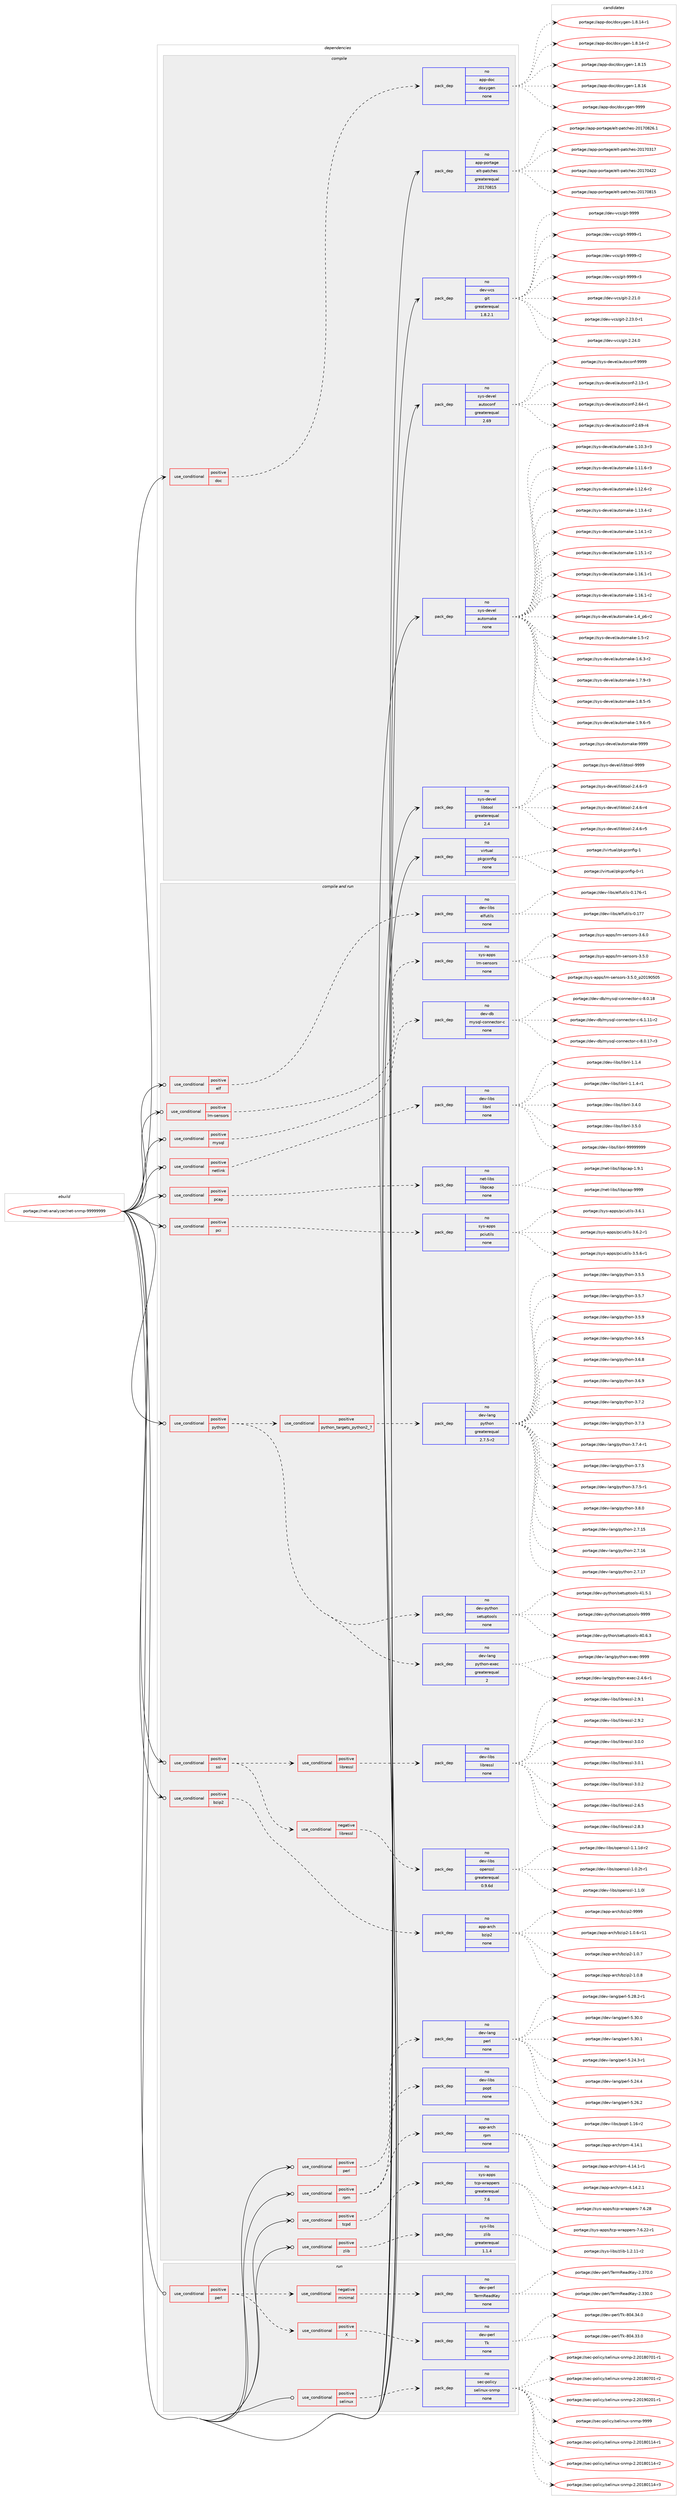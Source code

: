 digraph prolog {

# *************
# Graph options
# *************

newrank=true;
concentrate=true;
compound=true;
graph [rankdir=LR,fontname=Helvetica,fontsize=10,ranksep=1.5];#, ranksep=2.5, nodesep=0.2];
edge  [arrowhead=vee];
node  [fontname=Helvetica,fontsize=10];

# **********
# The ebuild
# **********

subgraph cluster_leftcol {
color=gray;
rank=same;
label=<<i>ebuild</i>>;
id [label="portage://net-analyzer/net-snmp-99999999", color=red, width=4, href="../net-analyzer/net-snmp-99999999.svg"];
}

# ****************
# The dependencies
# ****************

subgraph cluster_midcol {
color=gray;
label=<<i>dependencies</i>>;
subgraph cluster_compile {
fillcolor="#eeeeee";
style=filled;
label=<<i>compile</i>>;
subgraph cond86711 {
dependency347705 [label=<<TABLE BORDER="0" CELLBORDER="1" CELLSPACING="0" CELLPADDING="4"><TR><TD ROWSPAN="3" CELLPADDING="10">use_conditional</TD></TR><TR><TD>positive</TD></TR><TR><TD>doc</TD></TR></TABLE>>, shape=none, color=red];
subgraph pack255278 {
dependency347706 [label=<<TABLE BORDER="0" CELLBORDER="1" CELLSPACING="0" CELLPADDING="4" WIDTH="220"><TR><TD ROWSPAN="6" CELLPADDING="30">pack_dep</TD></TR><TR><TD WIDTH="110">no</TD></TR><TR><TD>app-doc</TD></TR><TR><TD>doxygen</TD></TR><TR><TD>none</TD></TR><TR><TD></TD></TR></TABLE>>, shape=none, color=blue];
}
dependency347705:e -> dependency347706:w [weight=20,style="dashed",arrowhead="vee"];
}
id:e -> dependency347705:w [weight=20,style="solid",arrowhead="vee"];
subgraph pack255279 {
dependency347707 [label=<<TABLE BORDER="0" CELLBORDER="1" CELLSPACING="0" CELLPADDING="4" WIDTH="220"><TR><TD ROWSPAN="6" CELLPADDING="30">pack_dep</TD></TR><TR><TD WIDTH="110">no</TD></TR><TR><TD>app-portage</TD></TR><TR><TD>elt-patches</TD></TR><TR><TD>greaterequal</TD></TR><TR><TD>20170815</TD></TR></TABLE>>, shape=none, color=blue];
}
id:e -> dependency347707:w [weight=20,style="solid",arrowhead="vee"];
subgraph pack255280 {
dependency347708 [label=<<TABLE BORDER="0" CELLBORDER="1" CELLSPACING="0" CELLPADDING="4" WIDTH="220"><TR><TD ROWSPAN="6" CELLPADDING="30">pack_dep</TD></TR><TR><TD WIDTH="110">no</TD></TR><TR><TD>dev-vcs</TD></TR><TR><TD>git</TD></TR><TR><TD>greaterequal</TD></TR><TR><TD>1.8.2.1</TD></TR></TABLE>>, shape=none, color=blue];
}
id:e -> dependency347708:w [weight=20,style="solid",arrowhead="vee"];
subgraph pack255281 {
dependency347709 [label=<<TABLE BORDER="0" CELLBORDER="1" CELLSPACING="0" CELLPADDING="4" WIDTH="220"><TR><TD ROWSPAN="6" CELLPADDING="30">pack_dep</TD></TR><TR><TD WIDTH="110">no</TD></TR><TR><TD>sys-devel</TD></TR><TR><TD>autoconf</TD></TR><TR><TD>greaterequal</TD></TR><TR><TD>2.69</TD></TR></TABLE>>, shape=none, color=blue];
}
id:e -> dependency347709:w [weight=20,style="solid",arrowhead="vee"];
subgraph pack255282 {
dependency347710 [label=<<TABLE BORDER="0" CELLBORDER="1" CELLSPACING="0" CELLPADDING="4" WIDTH="220"><TR><TD ROWSPAN="6" CELLPADDING="30">pack_dep</TD></TR><TR><TD WIDTH="110">no</TD></TR><TR><TD>sys-devel</TD></TR><TR><TD>automake</TD></TR><TR><TD>none</TD></TR><TR><TD></TD></TR></TABLE>>, shape=none, color=blue];
}
id:e -> dependency347710:w [weight=20,style="solid",arrowhead="vee"];
subgraph pack255283 {
dependency347711 [label=<<TABLE BORDER="0" CELLBORDER="1" CELLSPACING="0" CELLPADDING="4" WIDTH="220"><TR><TD ROWSPAN="6" CELLPADDING="30">pack_dep</TD></TR><TR><TD WIDTH="110">no</TD></TR><TR><TD>sys-devel</TD></TR><TR><TD>libtool</TD></TR><TR><TD>greaterequal</TD></TR><TR><TD>2.4</TD></TR></TABLE>>, shape=none, color=blue];
}
id:e -> dependency347711:w [weight=20,style="solid",arrowhead="vee"];
subgraph pack255284 {
dependency347712 [label=<<TABLE BORDER="0" CELLBORDER="1" CELLSPACING="0" CELLPADDING="4" WIDTH="220"><TR><TD ROWSPAN="6" CELLPADDING="30">pack_dep</TD></TR><TR><TD WIDTH="110">no</TD></TR><TR><TD>virtual</TD></TR><TR><TD>pkgconfig</TD></TR><TR><TD>none</TD></TR><TR><TD></TD></TR></TABLE>>, shape=none, color=blue];
}
id:e -> dependency347712:w [weight=20,style="solid",arrowhead="vee"];
}
subgraph cluster_compileandrun {
fillcolor="#eeeeee";
style=filled;
label=<<i>compile and run</i>>;
subgraph cond86712 {
dependency347713 [label=<<TABLE BORDER="0" CELLBORDER="1" CELLSPACING="0" CELLPADDING="4"><TR><TD ROWSPAN="3" CELLPADDING="10">use_conditional</TD></TR><TR><TD>positive</TD></TR><TR><TD>bzip2</TD></TR></TABLE>>, shape=none, color=red];
subgraph pack255285 {
dependency347714 [label=<<TABLE BORDER="0" CELLBORDER="1" CELLSPACING="0" CELLPADDING="4" WIDTH="220"><TR><TD ROWSPAN="6" CELLPADDING="30">pack_dep</TD></TR><TR><TD WIDTH="110">no</TD></TR><TR><TD>app-arch</TD></TR><TR><TD>bzip2</TD></TR><TR><TD>none</TD></TR><TR><TD></TD></TR></TABLE>>, shape=none, color=blue];
}
dependency347713:e -> dependency347714:w [weight=20,style="dashed",arrowhead="vee"];
}
id:e -> dependency347713:w [weight=20,style="solid",arrowhead="odotvee"];
subgraph cond86713 {
dependency347715 [label=<<TABLE BORDER="0" CELLBORDER="1" CELLSPACING="0" CELLPADDING="4"><TR><TD ROWSPAN="3" CELLPADDING="10">use_conditional</TD></TR><TR><TD>positive</TD></TR><TR><TD>elf</TD></TR></TABLE>>, shape=none, color=red];
subgraph pack255286 {
dependency347716 [label=<<TABLE BORDER="0" CELLBORDER="1" CELLSPACING="0" CELLPADDING="4" WIDTH="220"><TR><TD ROWSPAN="6" CELLPADDING="30">pack_dep</TD></TR><TR><TD WIDTH="110">no</TD></TR><TR><TD>dev-libs</TD></TR><TR><TD>elfutils</TD></TR><TR><TD>none</TD></TR><TR><TD></TD></TR></TABLE>>, shape=none, color=blue];
}
dependency347715:e -> dependency347716:w [weight=20,style="dashed",arrowhead="vee"];
}
id:e -> dependency347715:w [weight=20,style="solid",arrowhead="odotvee"];
subgraph cond86714 {
dependency347717 [label=<<TABLE BORDER="0" CELLBORDER="1" CELLSPACING="0" CELLPADDING="4"><TR><TD ROWSPAN="3" CELLPADDING="10">use_conditional</TD></TR><TR><TD>positive</TD></TR><TR><TD>lm-sensors</TD></TR></TABLE>>, shape=none, color=red];
subgraph pack255287 {
dependency347718 [label=<<TABLE BORDER="0" CELLBORDER="1" CELLSPACING="0" CELLPADDING="4" WIDTH="220"><TR><TD ROWSPAN="6" CELLPADDING="30">pack_dep</TD></TR><TR><TD WIDTH="110">no</TD></TR><TR><TD>sys-apps</TD></TR><TR><TD>lm-sensors</TD></TR><TR><TD>none</TD></TR><TR><TD></TD></TR></TABLE>>, shape=none, color=blue];
}
dependency347717:e -> dependency347718:w [weight=20,style="dashed",arrowhead="vee"];
}
id:e -> dependency347717:w [weight=20,style="solid",arrowhead="odotvee"];
subgraph cond86715 {
dependency347719 [label=<<TABLE BORDER="0" CELLBORDER="1" CELLSPACING="0" CELLPADDING="4"><TR><TD ROWSPAN="3" CELLPADDING="10">use_conditional</TD></TR><TR><TD>positive</TD></TR><TR><TD>mysql</TD></TR></TABLE>>, shape=none, color=red];
subgraph pack255288 {
dependency347720 [label=<<TABLE BORDER="0" CELLBORDER="1" CELLSPACING="0" CELLPADDING="4" WIDTH="220"><TR><TD ROWSPAN="6" CELLPADDING="30">pack_dep</TD></TR><TR><TD WIDTH="110">no</TD></TR><TR><TD>dev-db</TD></TR><TR><TD>mysql-connector-c</TD></TR><TR><TD>none</TD></TR><TR><TD></TD></TR></TABLE>>, shape=none, color=blue];
}
dependency347719:e -> dependency347720:w [weight=20,style="dashed",arrowhead="vee"];
}
id:e -> dependency347719:w [weight=20,style="solid",arrowhead="odotvee"];
subgraph cond86716 {
dependency347721 [label=<<TABLE BORDER="0" CELLBORDER="1" CELLSPACING="0" CELLPADDING="4"><TR><TD ROWSPAN="3" CELLPADDING="10">use_conditional</TD></TR><TR><TD>positive</TD></TR><TR><TD>netlink</TD></TR></TABLE>>, shape=none, color=red];
subgraph pack255289 {
dependency347722 [label=<<TABLE BORDER="0" CELLBORDER="1" CELLSPACING="0" CELLPADDING="4" WIDTH="220"><TR><TD ROWSPAN="6" CELLPADDING="30">pack_dep</TD></TR><TR><TD WIDTH="110">no</TD></TR><TR><TD>dev-libs</TD></TR><TR><TD>libnl</TD></TR><TR><TD>none</TD></TR><TR><TD></TD></TR></TABLE>>, shape=none, color=blue];
}
dependency347721:e -> dependency347722:w [weight=20,style="dashed",arrowhead="vee"];
}
id:e -> dependency347721:w [weight=20,style="solid",arrowhead="odotvee"];
subgraph cond86717 {
dependency347723 [label=<<TABLE BORDER="0" CELLBORDER="1" CELLSPACING="0" CELLPADDING="4"><TR><TD ROWSPAN="3" CELLPADDING="10">use_conditional</TD></TR><TR><TD>positive</TD></TR><TR><TD>pcap</TD></TR></TABLE>>, shape=none, color=red];
subgraph pack255290 {
dependency347724 [label=<<TABLE BORDER="0" CELLBORDER="1" CELLSPACING="0" CELLPADDING="4" WIDTH="220"><TR><TD ROWSPAN="6" CELLPADDING="30">pack_dep</TD></TR><TR><TD WIDTH="110">no</TD></TR><TR><TD>net-libs</TD></TR><TR><TD>libpcap</TD></TR><TR><TD>none</TD></TR><TR><TD></TD></TR></TABLE>>, shape=none, color=blue];
}
dependency347723:e -> dependency347724:w [weight=20,style="dashed",arrowhead="vee"];
}
id:e -> dependency347723:w [weight=20,style="solid",arrowhead="odotvee"];
subgraph cond86718 {
dependency347725 [label=<<TABLE BORDER="0" CELLBORDER="1" CELLSPACING="0" CELLPADDING="4"><TR><TD ROWSPAN="3" CELLPADDING="10">use_conditional</TD></TR><TR><TD>positive</TD></TR><TR><TD>pci</TD></TR></TABLE>>, shape=none, color=red];
subgraph pack255291 {
dependency347726 [label=<<TABLE BORDER="0" CELLBORDER="1" CELLSPACING="0" CELLPADDING="4" WIDTH="220"><TR><TD ROWSPAN="6" CELLPADDING="30">pack_dep</TD></TR><TR><TD WIDTH="110">no</TD></TR><TR><TD>sys-apps</TD></TR><TR><TD>pciutils</TD></TR><TR><TD>none</TD></TR><TR><TD></TD></TR></TABLE>>, shape=none, color=blue];
}
dependency347725:e -> dependency347726:w [weight=20,style="dashed",arrowhead="vee"];
}
id:e -> dependency347725:w [weight=20,style="solid",arrowhead="odotvee"];
subgraph cond86719 {
dependency347727 [label=<<TABLE BORDER="0" CELLBORDER="1" CELLSPACING="0" CELLPADDING="4"><TR><TD ROWSPAN="3" CELLPADDING="10">use_conditional</TD></TR><TR><TD>positive</TD></TR><TR><TD>perl</TD></TR></TABLE>>, shape=none, color=red];
subgraph pack255292 {
dependency347728 [label=<<TABLE BORDER="0" CELLBORDER="1" CELLSPACING="0" CELLPADDING="4" WIDTH="220"><TR><TD ROWSPAN="6" CELLPADDING="30">pack_dep</TD></TR><TR><TD WIDTH="110">no</TD></TR><TR><TD>dev-lang</TD></TR><TR><TD>perl</TD></TR><TR><TD>none</TD></TR><TR><TD></TD></TR></TABLE>>, shape=none, color=blue];
}
dependency347727:e -> dependency347728:w [weight=20,style="dashed",arrowhead="vee"];
}
id:e -> dependency347727:w [weight=20,style="solid",arrowhead="odotvee"];
subgraph cond86720 {
dependency347729 [label=<<TABLE BORDER="0" CELLBORDER="1" CELLSPACING="0" CELLPADDING="4"><TR><TD ROWSPAN="3" CELLPADDING="10">use_conditional</TD></TR><TR><TD>positive</TD></TR><TR><TD>python</TD></TR></TABLE>>, shape=none, color=red];
subgraph pack255293 {
dependency347730 [label=<<TABLE BORDER="0" CELLBORDER="1" CELLSPACING="0" CELLPADDING="4" WIDTH="220"><TR><TD ROWSPAN="6" CELLPADDING="30">pack_dep</TD></TR><TR><TD WIDTH="110">no</TD></TR><TR><TD>dev-python</TD></TR><TR><TD>setuptools</TD></TR><TR><TD>none</TD></TR><TR><TD></TD></TR></TABLE>>, shape=none, color=blue];
}
dependency347729:e -> dependency347730:w [weight=20,style="dashed",arrowhead="vee"];
subgraph cond86721 {
dependency347731 [label=<<TABLE BORDER="0" CELLBORDER="1" CELLSPACING="0" CELLPADDING="4"><TR><TD ROWSPAN="3" CELLPADDING="10">use_conditional</TD></TR><TR><TD>positive</TD></TR><TR><TD>python_targets_python2_7</TD></TR></TABLE>>, shape=none, color=red];
subgraph pack255294 {
dependency347732 [label=<<TABLE BORDER="0" CELLBORDER="1" CELLSPACING="0" CELLPADDING="4" WIDTH="220"><TR><TD ROWSPAN="6" CELLPADDING="30">pack_dep</TD></TR><TR><TD WIDTH="110">no</TD></TR><TR><TD>dev-lang</TD></TR><TR><TD>python</TD></TR><TR><TD>greaterequal</TD></TR><TR><TD>2.7.5-r2</TD></TR></TABLE>>, shape=none, color=blue];
}
dependency347731:e -> dependency347732:w [weight=20,style="dashed",arrowhead="vee"];
}
dependency347729:e -> dependency347731:w [weight=20,style="dashed",arrowhead="vee"];
subgraph pack255295 {
dependency347733 [label=<<TABLE BORDER="0" CELLBORDER="1" CELLSPACING="0" CELLPADDING="4" WIDTH="220"><TR><TD ROWSPAN="6" CELLPADDING="30">pack_dep</TD></TR><TR><TD WIDTH="110">no</TD></TR><TR><TD>dev-lang</TD></TR><TR><TD>python-exec</TD></TR><TR><TD>greaterequal</TD></TR><TR><TD>2</TD></TR></TABLE>>, shape=none, color=blue];
}
dependency347729:e -> dependency347733:w [weight=20,style="dashed",arrowhead="vee"];
}
id:e -> dependency347729:w [weight=20,style="solid",arrowhead="odotvee"];
subgraph cond86722 {
dependency347734 [label=<<TABLE BORDER="0" CELLBORDER="1" CELLSPACING="0" CELLPADDING="4"><TR><TD ROWSPAN="3" CELLPADDING="10">use_conditional</TD></TR><TR><TD>positive</TD></TR><TR><TD>rpm</TD></TR></TABLE>>, shape=none, color=red];
subgraph pack255296 {
dependency347735 [label=<<TABLE BORDER="0" CELLBORDER="1" CELLSPACING="0" CELLPADDING="4" WIDTH="220"><TR><TD ROWSPAN="6" CELLPADDING="30">pack_dep</TD></TR><TR><TD WIDTH="110">no</TD></TR><TR><TD>app-arch</TD></TR><TR><TD>rpm</TD></TR><TR><TD>none</TD></TR><TR><TD></TD></TR></TABLE>>, shape=none, color=blue];
}
dependency347734:e -> dependency347735:w [weight=20,style="dashed",arrowhead="vee"];
subgraph pack255297 {
dependency347736 [label=<<TABLE BORDER="0" CELLBORDER="1" CELLSPACING="0" CELLPADDING="4" WIDTH="220"><TR><TD ROWSPAN="6" CELLPADDING="30">pack_dep</TD></TR><TR><TD WIDTH="110">no</TD></TR><TR><TD>dev-libs</TD></TR><TR><TD>popt</TD></TR><TR><TD>none</TD></TR><TR><TD></TD></TR></TABLE>>, shape=none, color=blue];
}
dependency347734:e -> dependency347736:w [weight=20,style="dashed",arrowhead="vee"];
}
id:e -> dependency347734:w [weight=20,style="solid",arrowhead="odotvee"];
subgraph cond86723 {
dependency347737 [label=<<TABLE BORDER="0" CELLBORDER="1" CELLSPACING="0" CELLPADDING="4"><TR><TD ROWSPAN="3" CELLPADDING="10">use_conditional</TD></TR><TR><TD>positive</TD></TR><TR><TD>ssl</TD></TR></TABLE>>, shape=none, color=red];
subgraph cond86724 {
dependency347738 [label=<<TABLE BORDER="0" CELLBORDER="1" CELLSPACING="0" CELLPADDING="4"><TR><TD ROWSPAN="3" CELLPADDING="10">use_conditional</TD></TR><TR><TD>negative</TD></TR><TR><TD>libressl</TD></TR></TABLE>>, shape=none, color=red];
subgraph pack255298 {
dependency347739 [label=<<TABLE BORDER="0" CELLBORDER="1" CELLSPACING="0" CELLPADDING="4" WIDTH="220"><TR><TD ROWSPAN="6" CELLPADDING="30">pack_dep</TD></TR><TR><TD WIDTH="110">no</TD></TR><TR><TD>dev-libs</TD></TR><TR><TD>openssl</TD></TR><TR><TD>greaterequal</TD></TR><TR><TD>0.9.6d</TD></TR></TABLE>>, shape=none, color=blue];
}
dependency347738:e -> dependency347739:w [weight=20,style="dashed",arrowhead="vee"];
}
dependency347737:e -> dependency347738:w [weight=20,style="dashed",arrowhead="vee"];
subgraph cond86725 {
dependency347740 [label=<<TABLE BORDER="0" CELLBORDER="1" CELLSPACING="0" CELLPADDING="4"><TR><TD ROWSPAN="3" CELLPADDING="10">use_conditional</TD></TR><TR><TD>positive</TD></TR><TR><TD>libressl</TD></TR></TABLE>>, shape=none, color=red];
subgraph pack255299 {
dependency347741 [label=<<TABLE BORDER="0" CELLBORDER="1" CELLSPACING="0" CELLPADDING="4" WIDTH="220"><TR><TD ROWSPAN="6" CELLPADDING="30">pack_dep</TD></TR><TR><TD WIDTH="110">no</TD></TR><TR><TD>dev-libs</TD></TR><TR><TD>libressl</TD></TR><TR><TD>none</TD></TR><TR><TD></TD></TR></TABLE>>, shape=none, color=blue];
}
dependency347740:e -> dependency347741:w [weight=20,style="dashed",arrowhead="vee"];
}
dependency347737:e -> dependency347740:w [weight=20,style="dashed",arrowhead="vee"];
}
id:e -> dependency347737:w [weight=20,style="solid",arrowhead="odotvee"];
subgraph cond86726 {
dependency347742 [label=<<TABLE BORDER="0" CELLBORDER="1" CELLSPACING="0" CELLPADDING="4"><TR><TD ROWSPAN="3" CELLPADDING="10">use_conditional</TD></TR><TR><TD>positive</TD></TR><TR><TD>tcpd</TD></TR></TABLE>>, shape=none, color=red];
subgraph pack255300 {
dependency347743 [label=<<TABLE BORDER="0" CELLBORDER="1" CELLSPACING="0" CELLPADDING="4" WIDTH="220"><TR><TD ROWSPAN="6" CELLPADDING="30">pack_dep</TD></TR><TR><TD WIDTH="110">no</TD></TR><TR><TD>sys-apps</TD></TR><TR><TD>tcp-wrappers</TD></TR><TR><TD>greaterequal</TD></TR><TR><TD>7.6</TD></TR></TABLE>>, shape=none, color=blue];
}
dependency347742:e -> dependency347743:w [weight=20,style="dashed",arrowhead="vee"];
}
id:e -> dependency347742:w [weight=20,style="solid",arrowhead="odotvee"];
subgraph cond86727 {
dependency347744 [label=<<TABLE BORDER="0" CELLBORDER="1" CELLSPACING="0" CELLPADDING="4"><TR><TD ROWSPAN="3" CELLPADDING="10">use_conditional</TD></TR><TR><TD>positive</TD></TR><TR><TD>zlib</TD></TR></TABLE>>, shape=none, color=red];
subgraph pack255301 {
dependency347745 [label=<<TABLE BORDER="0" CELLBORDER="1" CELLSPACING="0" CELLPADDING="4" WIDTH="220"><TR><TD ROWSPAN="6" CELLPADDING="30">pack_dep</TD></TR><TR><TD WIDTH="110">no</TD></TR><TR><TD>sys-libs</TD></TR><TR><TD>zlib</TD></TR><TR><TD>greaterequal</TD></TR><TR><TD>1.1.4</TD></TR></TABLE>>, shape=none, color=blue];
}
dependency347744:e -> dependency347745:w [weight=20,style="dashed",arrowhead="vee"];
}
id:e -> dependency347744:w [weight=20,style="solid",arrowhead="odotvee"];
}
subgraph cluster_run {
fillcolor="#eeeeee";
style=filled;
label=<<i>run</i>>;
subgraph cond86728 {
dependency347746 [label=<<TABLE BORDER="0" CELLBORDER="1" CELLSPACING="0" CELLPADDING="4"><TR><TD ROWSPAN="3" CELLPADDING="10">use_conditional</TD></TR><TR><TD>positive</TD></TR><TR><TD>perl</TD></TR></TABLE>>, shape=none, color=red];
subgraph cond86729 {
dependency347747 [label=<<TABLE BORDER="0" CELLBORDER="1" CELLSPACING="0" CELLPADDING="4"><TR><TD ROWSPAN="3" CELLPADDING="10">use_conditional</TD></TR><TR><TD>positive</TD></TR><TR><TD>X</TD></TR></TABLE>>, shape=none, color=red];
subgraph pack255302 {
dependency347748 [label=<<TABLE BORDER="0" CELLBORDER="1" CELLSPACING="0" CELLPADDING="4" WIDTH="220"><TR><TD ROWSPAN="6" CELLPADDING="30">pack_dep</TD></TR><TR><TD WIDTH="110">no</TD></TR><TR><TD>dev-perl</TD></TR><TR><TD>Tk</TD></TR><TR><TD>none</TD></TR><TR><TD></TD></TR></TABLE>>, shape=none, color=blue];
}
dependency347747:e -> dependency347748:w [weight=20,style="dashed",arrowhead="vee"];
}
dependency347746:e -> dependency347747:w [weight=20,style="dashed",arrowhead="vee"];
subgraph cond86730 {
dependency347749 [label=<<TABLE BORDER="0" CELLBORDER="1" CELLSPACING="0" CELLPADDING="4"><TR><TD ROWSPAN="3" CELLPADDING="10">use_conditional</TD></TR><TR><TD>negative</TD></TR><TR><TD>minimal</TD></TR></TABLE>>, shape=none, color=red];
subgraph pack255303 {
dependency347750 [label=<<TABLE BORDER="0" CELLBORDER="1" CELLSPACING="0" CELLPADDING="4" WIDTH="220"><TR><TD ROWSPAN="6" CELLPADDING="30">pack_dep</TD></TR><TR><TD WIDTH="110">no</TD></TR><TR><TD>dev-perl</TD></TR><TR><TD>TermReadKey</TD></TR><TR><TD>none</TD></TR><TR><TD></TD></TR></TABLE>>, shape=none, color=blue];
}
dependency347749:e -> dependency347750:w [weight=20,style="dashed",arrowhead="vee"];
}
dependency347746:e -> dependency347749:w [weight=20,style="dashed",arrowhead="vee"];
}
id:e -> dependency347746:w [weight=20,style="solid",arrowhead="odot"];
subgraph cond86731 {
dependency347751 [label=<<TABLE BORDER="0" CELLBORDER="1" CELLSPACING="0" CELLPADDING="4"><TR><TD ROWSPAN="3" CELLPADDING="10">use_conditional</TD></TR><TR><TD>positive</TD></TR><TR><TD>selinux</TD></TR></TABLE>>, shape=none, color=red];
subgraph pack255304 {
dependency347752 [label=<<TABLE BORDER="0" CELLBORDER="1" CELLSPACING="0" CELLPADDING="4" WIDTH="220"><TR><TD ROWSPAN="6" CELLPADDING="30">pack_dep</TD></TR><TR><TD WIDTH="110">no</TD></TR><TR><TD>sec-policy</TD></TR><TR><TD>selinux-snmp</TD></TR><TR><TD>none</TD></TR><TR><TD></TD></TR></TABLE>>, shape=none, color=blue];
}
dependency347751:e -> dependency347752:w [weight=20,style="dashed",arrowhead="vee"];
}
id:e -> dependency347751:w [weight=20,style="solid",arrowhead="odot"];
}
}

# **************
# The candidates
# **************

subgraph cluster_choices {
rank=same;
color=gray;
label=<<i>candidates</i>>;

subgraph choice255278 {
color=black;
nodesep=1;
choiceportage97112112451001119947100111120121103101110454946564649524511449 [label="portage://app-doc/doxygen-1.8.14-r1", color=red, width=4,href="../app-doc/doxygen-1.8.14-r1.svg"];
choiceportage97112112451001119947100111120121103101110454946564649524511450 [label="portage://app-doc/doxygen-1.8.14-r2", color=red, width=4,href="../app-doc/doxygen-1.8.14-r2.svg"];
choiceportage9711211245100111994710011112012110310111045494656464953 [label="portage://app-doc/doxygen-1.8.15", color=red, width=4,href="../app-doc/doxygen-1.8.15.svg"];
choiceportage9711211245100111994710011112012110310111045494656464954 [label="portage://app-doc/doxygen-1.8.16", color=red, width=4,href="../app-doc/doxygen-1.8.16.svg"];
choiceportage971121124510011199471001111201211031011104557575757 [label="portage://app-doc/doxygen-9999", color=red, width=4,href="../app-doc/doxygen-9999.svg"];
dependency347706:e -> choiceportage97112112451001119947100111120121103101110454946564649524511449:w [style=dotted,weight="100"];
dependency347706:e -> choiceportage97112112451001119947100111120121103101110454946564649524511450:w [style=dotted,weight="100"];
dependency347706:e -> choiceportage9711211245100111994710011112012110310111045494656464953:w [style=dotted,weight="100"];
dependency347706:e -> choiceportage9711211245100111994710011112012110310111045494656464954:w [style=dotted,weight="100"];
dependency347706:e -> choiceportage971121124510011199471001111201211031011104557575757:w [style=dotted,weight="100"];
}
subgraph choice255279 {
color=black;
nodesep=1;
choiceportage97112112451121111141169710310147101108116451129711699104101115455048495548514955 [label="portage://app-portage/elt-patches-20170317", color=red, width=4,href="../app-portage/elt-patches-20170317.svg"];
choiceportage97112112451121111141169710310147101108116451129711699104101115455048495548525050 [label="portage://app-portage/elt-patches-20170422", color=red, width=4,href="../app-portage/elt-patches-20170422.svg"];
choiceportage97112112451121111141169710310147101108116451129711699104101115455048495548564953 [label="portage://app-portage/elt-patches-20170815", color=red, width=4,href="../app-portage/elt-patches-20170815.svg"];
choiceportage971121124511211111411697103101471011081164511297116991041011154550484955485650544649 [label="portage://app-portage/elt-patches-20170826.1", color=red, width=4,href="../app-portage/elt-patches-20170826.1.svg"];
dependency347707:e -> choiceportage97112112451121111141169710310147101108116451129711699104101115455048495548514955:w [style=dotted,weight="100"];
dependency347707:e -> choiceportage97112112451121111141169710310147101108116451129711699104101115455048495548525050:w [style=dotted,weight="100"];
dependency347707:e -> choiceportage97112112451121111141169710310147101108116451129711699104101115455048495548564953:w [style=dotted,weight="100"];
dependency347707:e -> choiceportage971121124511211111411697103101471011081164511297116991041011154550484955485650544649:w [style=dotted,weight="100"];
}
subgraph choice255280 {
color=black;
nodesep=1;
choiceportage10010111845118991154710310511645504650494648 [label="portage://dev-vcs/git-2.21.0", color=red, width=4,href="../dev-vcs/git-2.21.0.svg"];
choiceportage100101118451189911547103105116455046505146484511449 [label="portage://dev-vcs/git-2.23.0-r1", color=red, width=4,href="../dev-vcs/git-2.23.0-r1.svg"];
choiceportage10010111845118991154710310511645504650524648 [label="portage://dev-vcs/git-2.24.0", color=red, width=4,href="../dev-vcs/git-2.24.0.svg"];
choiceportage1001011184511899115471031051164557575757 [label="portage://dev-vcs/git-9999", color=red, width=4,href="../dev-vcs/git-9999.svg"];
choiceportage10010111845118991154710310511645575757574511449 [label="portage://dev-vcs/git-9999-r1", color=red, width=4,href="../dev-vcs/git-9999-r1.svg"];
choiceportage10010111845118991154710310511645575757574511450 [label="portage://dev-vcs/git-9999-r2", color=red, width=4,href="../dev-vcs/git-9999-r2.svg"];
choiceportage10010111845118991154710310511645575757574511451 [label="portage://dev-vcs/git-9999-r3", color=red, width=4,href="../dev-vcs/git-9999-r3.svg"];
dependency347708:e -> choiceportage10010111845118991154710310511645504650494648:w [style=dotted,weight="100"];
dependency347708:e -> choiceportage100101118451189911547103105116455046505146484511449:w [style=dotted,weight="100"];
dependency347708:e -> choiceportage10010111845118991154710310511645504650524648:w [style=dotted,weight="100"];
dependency347708:e -> choiceportage1001011184511899115471031051164557575757:w [style=dotted,weight="100"];
dependency347708:e -> choiceportage10010111845118991154710310511645575757574511449:w [style=dotted,weight="100"];
dependency347708:e -> choiceportage10010111845118991154710310511645575757574511450:w [style=dotted,weight="100"];
dependency347708:e -> choiceportage10010111845118991154710310511645575757574511451:w [style=dotted,weight="100"];
}
subgraph choice255281 {
color=black;
nodesep=1;
choiceportage1151211154510010111810110847971171161119911111010245504649514511449 [label="portage://sys-devel/autoconf-2.13-r1", color=red, width=4,href="../sys-devel/autoconf-2.13-r1.svg"];
choiceportage1151211154510010111810110847971171161119911111010245504654524511449 [label="portage://sys-devel/autoconf-2.64-r1", color=red, width=4,href="../sys-devel/autoconf-2.64-r1.svg"];
choiceportage1151211154510010111810110847971171161119911111010245504654574511452 [label="portage://sys-devel/autoconf-2.69-r4", color=red, width=4,href="../sys-devel/autoconf-2.69-r4.svg"];
choiceportage115121115451001011181011084797117116111991111101024557575757 [label="portage://sys-devel/autoconf-9999", color=red, width=4,href="../sys-devel/autoconf-9999.svg"];
dependency347709:e -> choiceportage1151211154510010111810110847971171161119911111010245504649514511449:w [style=dotted,weight="100"];
dependency347709:e -> choiceportage1151211154510010111810110847971171161119911111010245504654524511449:w [style=dotted,weight="100"];
dependency347709:e -> choiceportage1151211154510010111810110847971171161119911111010245504654574511452:w [style=dotted,weight="100"];
dependency347709:e -> choiceportage115121115451001011181011084797117116111991111101024557575757:w [style=dotted,weight="100"];
}
subgraph choice255282 {
color=black;
nodesep=1;
choiceportage11512111545100101118101108479711711611110997107101454946494846514511451 [label="portage://sys-devel/automake-1.10.3-r3", color=red, width=4,href="../sys-devel/automake-1.10.3-r3.svg"];
choiceportage11512111545100101118101108479711711611110997107101454946494946544511451 [label="portage://sys-devel/automake-1.11.6-r3", color=red, width=4,href="../sys-devel/automake-1.11.6-r3.svg"];
choiceportage11512111545100101118101108479711711611110997107101454946495046544511450 [label="portage://sys-devel/automake-1.12.6-r2", color=red, width=4,href="../sys-devel/automake-1.12.6-r2.svg"];
choiceportage11512111545100101118101108479711711611110997107101454946495146524511450 [label="portage://sys-devel/automake-1.13.4-r2", color=red, width=4,href="../sys-devel/automake-1.13.4-r2.svg"];
choiceportage11512111545100101118101108479711711611110997107101454946495246494511450 [label="portage://sys-devel/automake-1.14.1-r2", color=red, width=4,href="../sys-devel/automake-1.14.1-r2.svg"];
choiceportage11512111545100101118101108479711711611110997107101454946495346494511450 [label="portage://sys-devel/automake-1.15.1-r2", color=red, width=4,href="../sys-devel/automake-1.15.1-r2.svg"];
choiceportage11512111545100101118101108479711711611110997107101454946495446494511449 [label="portage://sys-devel/automake-1.16.1-r1", color=red, width=4,href="../sys-devel/automake-1.16.1-r1.svg"];
choiceportage11512111545100101118101108479711711611110997107101454946495446494511450 [label="portage://sys-devel/automake-1.16.1-r2", color=red, width=4,href="../sys-devel/automake-1.16.1-r2.svg"];
choiceportage115121115451001011181011084797117116111109971071014549465295112544511450 [label="portage://sys-devel/automake-1.4_p6-r2", color=red, width=4,href="../sys-devel/automake-1.4_p6-r2.svg"];
choiceportage11512111545100101118101108479711711611110997107101454946534511450 [label="portage://sys-devel/automake-1.5-r2", color=red, width=4,href="../sys-devel/automake-1.5-r2.svg"];
choiceportage115121115451001011181011084797117116111109971071014549465446514511450 [label="portage://sys-devel/automake-1.6.3-r2", color=red, width=4,href="../sys-devel/automake-1.6.3-r2.svg"];
choiceportage115121115451001011181011084797117116111109971071014549465546574511451 [label="portage://sys-devel/automake-1.7.9-r3", color=red, width=4,href="../sys-devel/automake-1.7.9-r3.svg"];
choiceportage115121115451001011181011084797117116111109971071014549465646534511453 [label="portage://sys-devel/automake-1.8.5-r5", color=red, width=4,href="../sys-devel/automake-1.8.5-r5.svg"];
choiceportage115121115451001011181011084797117116111109971071014549465746544511453 [label="portage://sys-devel/automake-1.9.6-r5", color=red, width=4,href="../sys-devel/automake-1.9.6-r5.svg"];
choiceportage115121115451001011181011084797117116111109971071014557575757 [label="portage://sys-devel/automake-9999", color=red, width=4,href="../sys-devel/automake-9999.svg"];
dependency347710:e -> choiceportage11512111545100101118101108479711711611110997107101454946494846514511451:w [style=dotted,weight="100"];
dependency347710:e -> choiceportage11512111545100101118101108479711711611110997107101454946494946544511451:w [style=dotted,weight="100"];
dependency347710:e -> choiceportage11512111545100101118101108479711711611110997107101454946495046544511450:w [style=dotted,weight="100"];
dependency347710:e -> choiceportage11512111545100101118101108479711711611110997107101454946495146524511450:w [style=dotted,weight="100"];
dependency347710:e -> choiceportage11512111545100101118101108479711711611110997107101454946495246494511450:w [style=dotted,weight="100"];
dependency347710:e -> choiceportage11512111545100101118101108479711711611110997107101454946495346494511450:w [style=dotted,weight="100"];
dependency347710:e -> choiceportage11512111545100101118101108479711711611110997107101454946495446494511449:w [style=dotted,weight="100"];
dependency347710:e -> choiceportage11512111545100101118101108479711711611110997107101454946495446494511450:w [style=dotted,weight="100"];
dependency347710:e -> choiceportage115121115451001011181011084797117116111109971071014549465295112544511450:w [style=dotted,weight="100"];
dependency347710:e -> choiceportage11512111545100101118101108479711711611110997107101454946534511450:w [style=dotted,weight="100"];
dependency347710:e -> choiceportage115121115451001011181011084797117116111109971071014549465446514511450:w [style=dotted,weight="100"];
dependency347710:e -> choiceportage115121115451001011181011084797117116111109971071014549465546574511451:w [style=dotted,weight="100"];
dependency347710:e -> choiceportage115121115451001011181011084797117116111109971071014549465646534511453:w [style=dotted,weight="100"];
dependency347710:e -> choiceportage115121115451001011181011084797117116111109971071014549465746544511453:w [style=dotted,weight="100"];
dependency347710:e -> choiceportage115121115451001011181011084797117116111109971071014557575757:w [style=dotted,weight="100"];
}
subgraph choice255283 {
color=black;
nodesep=1;
choiceportage1151211154510010111810110847108105981161111111084550465246544511451 [label="portage://sys-devel/libtool-2.4.6-r3", color=red, width=4,href="../sys-devel/libtool-2.4.6-r3.svg"];
choiceportage1151211154510010111810110847108105981161111111084550465246544511452 [label="portage://sys-devel/libtool-2.4.6-r4", color=red, width=4,href="../sys-devel/libtool-2.4.6-r4.svg"];
choiceportage1151211154510010111810110847108105981161111111084550465246544511453 [label="portage://sys-devel/libtool-2.4.6-r5", color=red, width=4,href="../sys-devel/libtool-2.4.6-r5.svg"];
choiceportage1151211154510010111810110847108105981161111111084557575757 [label="portage://sys-devel/libtool-9999", color=red, width=4,href="../sys-devel/libtool-9999.svg"];
dependency347711:e -> choiceportage1151211154510010111810110847108105981161111111084550465246544511451:w [style=dotted,weight="100"];
dependency347711:e -> choiceportage1151211154510010111810110847108105981161111111084550465246544511452:w [style=dotted,weight="100"];
dependency347711:e -> choiceportage1151211154510010111810110847108105981161111111084550465246544511453:w [style=dotted,weight="100"];
dependency347711:e -> choiceportage1151211154510010111810110847108105981161111111084557575757:w [style=dotted,weight="100"];
}
subgraph choice255284 {
color=black;
nodesep=1;
choiceportage11810511411611797108471121071039911111010210510345484511449 [label="portage://virtual/pkgconfig-0-r1", color=red, width=4,href="../virtual/pkgconfig-0-r1.svg"];
choiceportage1181051141161179710847112107103991111101021051034549 [label="portage://virtual/pkgconfig-1", color=red, width=4,href="../virtual/pkgconfig-1.svg"];
dependency347712:e -> choiceportage11810511411611797108471121071039911111010210510345484511449:w [style=dotted,weight="100"];
dependency347712:e -> choiceportage1181051141161179710847112107103991111101021051034549:w [style=dotted,weight="100"];
}
subgraph choice255285 {
color=black;
nodesep=1;
choiceportage97112112459711499104479812210511250454946484654451144949 [label="portage://app-arch/bzip2-1.0.6-r11", color=red, width=4,href="../app-arch/bzip2-1.0.6-r11.svg"];
choiceportage97112112459711499104479812210511250454946484655 [label="portage://app-arch/bzip2-1.0.7", color=red, width=4,href="../app-arch/bzip2-1.0.7.svg"];
choiceportage97112112459711499104479812210511250454946484656 [label="portage://app-arch/bzip2-1.0.8", color=red, width=4,href="../app-arch/bzip2-1.0.8.svg"];
choiceportage971121124597114991044798122105112504557575757 [label="portage://app-arch/bzip2-9999", color=red, width=4,href="../app-arch/bzip2-9999.svg"];
dependency347714:e -> choiceportage97112112459711499104479812210511250454946484654451144949:w [style=dotted,weight="100"];
dependency347714:e -> choiceportage97112112459711499104479812210511250454946484655:w [style=dotted,weight="100"];
dependency347714:e -> choiceportage97112112459711499104479812210511250454946484656:w [style=dotted,weight="100"];
dependency347714:e -> choiceportage971121124597114991044798122105112504557575757:w [style=dotted,weight="100"];
}
subgraph choice255286 {
color=black;
nodesep=1;
choiceportage1001011184510810598115471011081021171161051081154548464955544511449 [label="portage://dev-libs/elfutils-0.176-r1", color=red, width=4,href="../dev-libs/elfutils-0.176-r1.svg"];
choiceportage100101118451081059811547101108102117116105108115454846495555 [label="portage://dev-libs/elfutils-0.177", color=red, width=4,href="../dev-libs/elfutils-0.177.svg"];
dependency347716:e -> choiceportage1001011184510810598115471011081021171161051081154548464955544511449:w [style=dotted,weight="100"];
dependency347716:e -> choiceportage100101118451081059811547101108102117116105108115454846495555:w [style=dotted,weight="100"];
}
subgraph choice255287 {
color=black;
nodesep=1;
choiceportage11512111545971121121154710810945115101110115111114115455146534648 [label="portage://sys-apps/lm-sensors-3.5.0", color=red, width=4,href="../sys-apps/lm-sensors-3.5.0.svg"];
choiceportage11512111545971121121154710810945115101110115111114115455146534648951125048495748534853 [label="portage://sys-apps/lm-sensors-3.5.0_p20190505", color=red, width=4,href="../sys-apps/lm-sensors-3.5.0_p20190505.svg"];
choiceportage11512111545971121121154710810945115101110115111114115455146544648 [label="portage://sys-apps/lm-sensors-3.6.0", color=red, width=4,href="../sys-apps/lm-sensors-3.6.0.svg"];
dependency347718:e -> choiceportage11512111545971121121154710810945115101110115111114115455146534648:w [style=dotted,weight="100"];
dependency347718:e -> choiceportage11512111545971121121154710810945115101110115111114115455146534648951125048495748534853:w [style=dotted,weight="100"];
dependency347718:e -> choiceportage11512111545971121121154710810945115101110115111114115455146544648:w [style=dotted,weight="100"];
}
subgraph choice255288 {
color=black;
nodesep=1;
choiceportage1001011184510098471091211151131084599111110110101991161111144599455446494649494511450 [label="portage://dev-db/mysql-connector-c-6.1.11-r2", color=red, width=4,href="../dev-db/mysql-connector-c-6.1.11-r2.svg"];
choiceportage1001011184510098471091211151131084599111110110101991161111144599455646484649554511451 [label="portage://dev-db/mysql-connector-c-8.0.17-r3", color=red, width=4,href="../dev-db/mysql-connector-c-8.0.17-r3.svg"];
choiceportage100101118451009847109121115113108459911111011010199116111114459945564648464956 [label="portage://dev-db/mysql-connector-c-8.0.18", color=red, width=4,href="../dev-db/mysql-connector-c-8.0.18.svg"];
dependency347720:e -> choiceportage1001011184510098471091211151131084599111110110101991161111144599455446494649494511450:w [style=dotted,weight="100"];
dependency347720:e -> choiceportage1001011184510098471091211151131084599111110110101991161111144599455646484649554511451:w [style=dotted,weight="100"];
dependency347720:e -> choiceportage100101118451009847109121115113108459911111011010199116111114459945564648464956:w [style=dotted,weight="100"];
}
subgraph choice255289 {
color=black;
nodesep=1;
choiceportage10010111845108105981154710810598110108454946494652 [label="portage://dev-libs/libnl-1.1.4", color=red, width=4,href="../dev-libs/libnl-1.1.4.svg"];
choiceportage100101118451081059811547108105981101084549464946524511449 [label="portage://dev-libs/libnl-1.1.4-r1", color=red, width=4,href="../dev-libs/libnl-1.1.4-r1.svg"];
choiceportage10010111845108105981154710810598110108455146524648 [label="portage://dev-libs/libnl-3.4.0", color=red, width=4,href="../dev-libs/libnl-3.4.0.svg"];
choiceportage10010111845108105981154710810598110108455146534648 [label="portage://dev-libs/libnl-3.5.0", color=red, width=4,href="../dev-libs/libnl-3.5.0.svg"];
choiceportage10010111845108105981154710810598110108455757575757575757 [label="portage://dev-libs/libnl-99999999", color=red, width=4,href="../dev-libs/libnl-99999999.svg"];
dependency347722:e -> choiceportage10010111845108105981154710810598110108454946494652:w [style=dotted,weight="100"];
dependency347722:e -> choiceportage100101118451081059811547108105981101084549464946524511449:w [style=dotted,weight="100"];
dependency347722:e -> choiceportage10010111845108105981154710810598110108455146524648:w [style=dotted,weight="100"];
dependency347722:e -> choiceportage10010111845108105981154710810598110108455146534648:w [style=dotted,weight="100"];
dependency347722:e -> choiceportage10010111845108105981154710810598110108455757575757575757:w [style=dotted,weight="100"];
}
subgraph choice255290 {
color=black;
nodesep=1;
choiceportage110101116451081059811547108105981129997112454946574649 [label="portage://net-libs/libpcap-1.9.1", color=red, width=4,href="../net-libs/libpcap-1.9.1.svg"];
choiceportage1101011164510810598115471081059811299971124557575757 [label="portage://net-libs/libpcap-9999", color=red, width=4,href="../net-libs/libpcap-9999.svg"];
dependency347724:e -> choiceportage110101116451081059811547108105981129997112454946574649:w [style=dotted,weight="100"];
dependency347724:e -> choiceportage1101011164510810598115471081059811299971124557575757:w [style=dotted,weight="100"];
}
subgraph choice255291 {
color=black;
nodesep=1;
choiceportage115121115459711211211547112991051171161051081154551465346544511449 [label="portage://sys-apps/pciutils-3.5.6-r1", color=red, width=4,href="../sys-apps/pciutils-3.5.6-r1.svg"];
choiceportage11512111545971121121154711299105117116105108115455146544649 [label="portage://sys-apps/pciutils-3.6.1", color=red, width=4,href="../sys-apps/pciutils-3.6.1.svg"];
choiceportage115121115459711211211547112991051171161051081154551465446504511449 [label="portage://sys-apps/pciutils-3.6.2-r1", color=red, width=4,href="../sys-apps/pciutils-3.6.2-r1.svg"];
dependency347726:e -> choiceportage115121115459711211211547112991051171161051081154551465346544511449:w [style=dotted,weight="100"];
dependency347726:e -> choiceportage11512111545971121121154711299105117116105108115455146544649:w [style=dotted,weight="100"];
dependency347726:e -> choiceportage115121115459711211211547112991051171161051081154551465446504511449:w [style=dotted,weight="100"];
}
subgraph choice255292 {
color=black;
nodesep=1;
choiceportage100101118451089711010347112101114108455346505246514511449 [label="portage://dev-lang/perl-5.24.3-r1", color=red, width=4,href="../dev-lang/perl-5.24.3-r1.svg"];
choiceportage10010111845108971101034711210111410845534650524652 [label="portage://dev-lang/perl-5.24.4", color=red, width=4,href="../dev-lang/perl-5.24.4.svg"];
choiceportage10010111845108971101034711210111410845534650544650 [label="portage://dev-lang/perl-5.26.2", color=red, width=4,href="../dev-lang/perl-5.26.2.svg"];
choiceportage100101118451089711010347112101114108455346505646504511449 [label="portage://dev-lang/perl-5.28.2-r1", color=red, width=4,href="../dev-lang/perl-5.28.2-r1.svg"];
choiceportage10010111845108971101034711210111410845534651484648 [label="portage://dev-lang/perl-5.30.0", color=red, width=4,href="../dev-lang/perl-5.30.0.svg"];
choiceportage10010111845108971101034711210111410845534651484649 [label="portage://dev-lang/perl-5.30.1", color=red, width=4,href="../dev-lang/perl-5.30.1.svg"];
dependency347728:e -> choiceportage100101118451089711010347112101114108455346505246514511449:w [style=dotted,weight="100"];
dependency347728:e -> choiceportage10010111845108971101034711210111410845534650524652:w [style=dotted,weight="100"];
dependency347728:e -> choiceportage10010111845108971101034711210111410845534650544650:w [style=dotted,weight="100"];
dependency347728:e -> choiceportage100101118451089711010347112101114108455346505646504511449:w [style=dotted,weight="100"];
dependency347728:e -> choiceportage10010111845108971101034711210111410845534651484648:w [style=dotted,weight="100"];
dependency347728:e -> choiceportage10010111845108971101034711210111410845534651484649:w [style=dotted,weight="100"];
}
subgraph choice255293 {
color=black;
nodesep=1;
choiceportage100101118451121211161041111104711510111611711211611111110811545524846544651 [label="portage://dev-python/setuptools-40.6.3", color=red, width=4,href="../dev-python/setuptools-40.6.3.svg"];
choiceportage100101118451121211161041111104711510111611711211611111110811545524946534649 [label="portage://dev-python/setuptools-41.5.1", color=red, width=4,href="../dev-python/setuptools-41.5.1.svg"];
choiceportage10010111845112121116104111110471151011161171121161111111081154557575757 [label="portage://dev-python/setuptools-9999", color=red, width=4,href="../dev-python/setuptools-9999.svg"];
dependency347730:e -> choiceportage100101118451121211161041111104711510111611711211611111110811545524846544651:w [style=dotted,weight="100"];
dependency347730:e -> choiceportage100101118451121211161041111104711510111611711211611111110811545524946534649:w [style=dotted,weight="100"];
dependency347730:e -> choiceportage10010111845112121116104111110471151011161171121161111111081154557575757:w [style=dotted,weight="100"];
}
subgraph choice255294 {
color=black;
nodesep=1;
choiceportage10010111845108971101034711212111610411111045504655464953 [label="portage://dev-lang/python-2.7.15", color=red, width=4,href="../dev-lang/python-2.7.15.svg"];
choiceportage10010111845108971101034711212111610411111045504655464954 [label="portage://dev-lang/python-2.7.16", color=red, width=4,href="../dev-lang/python-2.7.16.svg"];
choiceportage10010111845108971101034711212111610411111045504655464955 [label="portage://dev-lang/python-2.7.17", color=red, width=4,href="../dev-lang/python-2.7.17.svg"];
choiceportage100101118451089711010347112121116104111110455146534653 [label="portage://dev-lang/python-3.5.5", color=red, width=4,href="../dev-lang/python-3.5.5.svg"];
choiceportage100101118451089711010347112121116104111110455146534655 [label="portage://dev-lang/python-3.5.7", color=red, width=4,href="../dev-lang/python-3.5.7.svg"];
choiceportage100101118451089711010347112121116104111110455146534657 [label="portage://dev-lang/python-3.5.9", color=red, width=4,href="../dev-lang/python-3.5.9.svg"];
choiceportage100101118451089711010347112121116104111110455146544653 [label="portage://dev-lang/python-3.6.5", color=red, width=4,href="../dev-lang/python-3.6.5.svg"];
choiceportage100101118451089711010347112121116104111110455146544656 [label="portage://dev-lang/python-3.6.8", color=red, width=4,href="../dev-lang/python-3.6.8.svg"];
choiceportage100101118451089711010347112121116104111110455146544657 [label="portage://dev-lang/python-3.6.9", color=red, width=4,href="../dev-lang/python-3.6.9.svg"];
choiceportage100101118451089711010347112121116104111110455146554650 [label="portage://dev-lang/python-3.7.2", color=red, width=4,href="../dev-lang/python-3.7.2.svg"];
choiceportage100101118451089711010347112121116104111110455146554651 [label="portage://dev-lang/python-3.7.3", color=red, width=4,href="../dev-lang/python-3.7.3.svg"];
choiceportage1001011184510897110103471121211161041111104551465546524511449 [label="portage://dev-lang/python-3.7.4-r1", color=red, width=4,href="../dev-lang/python-3.7.4-r1.svg"];
choiceportage100101118451089711010347112121116104111110455146554653 [label="portage://dev-lang/python-3.7.5", color=red, width=4,href="../dev-lang/python-3.7.5.svg"];
choiceportage1001011184510897110103471121211161041111104551465546534511449 [label="portage://dev-lang/python-3.7.5-r1", color=red, width=4,href="../dev-lang/python-3.7.5-r1.svg"];
choiceportage100101118451089711010347112121116104111110455146564648 [label="portage://dev-lang/python-3.8.0", color=red, width=4,href="../dev-lang/python-3.8.0.svg"];
dependency347732:e -> choiceportage10010111845108971101034711212111610411111045504655464953:w [style=dotted,weight="100"];
dependency347732:e -> choiceportage10010111845108971101034711212111610411111045504655464954:w [style=dotted,weight="100"];
dependency347732:e -> choiceportage10010111845108971101034711212111610411111045504655464955:w [style=dotted,weight="100"];
dependency347732:e -> choiceportage100101118451089711010347112121116104111110455146534653:w [style=dotted,weight="100"];
dependency347732:e -> choiceportage100101118451089711010347112121116104111110455146534655:w [style=dotted,weight="100"];
dependency347732:e -> choiceportage100101118451089711010347112121116104111110455146534657:w [style=dotted,weight="100"];
dependency347732:e -> choiceportage100101118451089711010347112121116104111110455146544653:w [style=dotted,weight="100"];
dependency347732:e -> choiceportage100101118451089711010347112121116104111110455146544656:w [style=dotted,weight="100"];
dependency347732:e -> choiceportage100101118451089711010347112121116104111110455146544657:w [style=dotted,weight="100"];
dependency347732:e -> choiceportage100101118451089711010347112121116104111110455146554650:w [style=dotted,weight="100"];
dependency347732:e -> choiceportage100101118451089711010347112121116104111110455146554651:w [style=dotted,weight="100"];
dependency347732:e -> choiceportage1001011184510897110103471121211161041111104551465546524511449:w [style=dotted,weight="100"];
dependency347732:e -> choiceportage100101118451089711010347112121116104111110455146554653:w [style=dotted,weight="100"];
dependency347732:e -> choiceportage1001011184510897110103471121211161041111104551465546534511449:w [style=dotted,weight="100"];
dependency347732:e -> choiceportage100101118451089711010347112121116104111110455146564648:w [style=dotted,weight="100"];
}
subgraph choice255295 {
color=black;
nodesep=1;
choiceportage10010111845108971101034711212111610411111045101120101994550465246544511449 [label="portage://dev-lang/python-exec-2.4.6-r1", color=red, width=4,href="../dev-lang/python-exec-2.4.6-r1.svg"];
choiceportage10010111845108971101034711212111610411111045101120101994557575757 [label="portage://dev-lang/python-exec-9999", color=red, width=4,href="../dev-lang/python-exec-9999.svg"];
dependency347733:e -> choiceportage10010111845108971101034711212111610411111045101120101994550465246544511449:w [style=dotted,weight="100"];
dependency347733:e -> choiceportage10010111845108971101034711212111610411111045101120101994557575757:w [style=dotted,weight="100"];
}
subgraph choice255296 {
color=black;
nodesep=1;
choiceportage971121124597114991044711411210945524649524649 [label="portage://app-arch/rpm-4.14.1", color=red, width=4,href="../app-arch/rpm-4.14.1.svg"];
choiceportage9711211245971149910447114112109455246495246494511449 [label="portage://app-arch/rpm-4.14.1-r1", color=red, width=4,href="../app-arch/rpm-4.14.1-r1.svg"];
choiceportage9711211245971149910447114112109455246495246504649 [label="portage://app-arch/rpm-4.14.2.1", color=red, width=4,href="../app-arch/rpm-4.14.2.1.svg"];
dependency347735:e -> choiceportage971121124597114991044711411210945524649524649:w [style=dotted,weight="100"];
dependency347735:e -> choiceportage9711211245971149910447114112109455246495246494511449:w [style=dotted,weight="100"];
dependency347735:e -> choiceportage9711211245971149910447114112109455246495246504649:w [style=dotted,weight="100"];
}
subgraph choice255297 {
color=black;
nodesep=1;
choiceportage10010111845108105981154711211111211645494649544511450 [label="portage://dev-libs/popt-1.16-r2", color=red, width=4,href="../dev-libs/popt-1.16-r2.svg"];
dependency347736:e -> choiceportage10010111845108105981154711211111211645494649544511450:w [style=dotted,weight="100"];
}
subgraph choice255298 {
color=black;
nodesep=1;
choiceportage1001011184510810598115471111121011101151151084549464846501164511449 [label="portage://dev-libs/openssl-1.0.2t-r1", color=red, width=4,href="../dev-libs/openssl-1.0.2t-r1.svg"];
choiceportage100101118451081059811547111112101110115115108454946494648108 [label="portage://dev-libs/openssl-1.1.0l", color=red, width=4,href="../dev-libs/openssl-1.1.0l.svg"];
choiceportage1001011184510810598115471111121011101151151084549464946491004511450 [label="portage://dev-libs/openssl-1.1.1d-r2", color=red, width=4,href="../dev-libs/openssl-1.1.1d-r2.svg"];
dependency347739:e -> choiceportage1001011184510810598115471111121011101151151084549464846501164511449:w [style=dotted,weight="100"];
dependency347739:e -> choiceportage100101118451081059811547111112101110115115108454946494648108:w [style=dotted,weight="100"];
dependency347739:e -> choiceportage1001011184510810598115471111121011101151151084549464946491004511450:w [style=dotted,weight="100"];
}
subgraph choice255299 {
color=black;
nodesep=1;
choiceportage10010111845108105981154710810598114101115115108455046544653 [label="portage://dev-libs/libressl-2.6.5", color=red, width=4,href="../dev-libs/libressl-2.6.5.svg"];
choiceportage10010111845108105981154710810598114101115115108455046564651 [label="portage://dev-libs/libressl-2.8.3", color=red, width=4,href="../dev-libs/libressl-2.8.3.svg"];
choiceportage10010111845108105981154710810598114101115115108455046574649 [label="portage://dev-libs/libressl-2.9.1", color=red, width=4,href="../dev-libs/libressl-2.9.1.svg"];
choiceportage10010111845108105981154710810598114101115115108455046574650 [label="portage://dev-libs/libressl-2.9.2", color=red, width=4,href="../dev-libs/libressl-2.9.2.svg"];
choiceportage10010111845108105981154710810598114101115115108455146484648 [label="portage://dev-libs/libressl-3.0.0", color=red, width=4,href="../dev-libs/libressl-3.0.0.svg"];
choiceportage10010111845108105981154710810598114101115115108455146484649 [label="portage://dev-libs/libressl-3.0.1", color=red, width=4,href="../dev-libs/libressl-3.0.1.svg"];
choiceportage10010111845108105981154710810598114101115115108455146484650 [label="portage://dev-libs/libressl-3.0.2", color=red, width=4,href="../dev-libs/libressl-3.0.2.svg"];
dependency347741:e -> choiceportage10010111845108105981154710810598114101115115108455046544653:w [style=dotted,weight="100"];
dependency347741:e -> choiceportage10010111845108105981154710810598114101115115108455046564651:w [style=dotted,weight="100"];
dependency347741:e -> choiceportage10010111845108105981154710810598114101115115108455046574649:w [style=dotted,weight="100"];
dependency347741:e -> choiceportage10010111845108105981154710810598114101115115108455046574650:w [style=dotted,weight="100"];
dependency347741:e -> choiceportage10010111845108105981154710810598114101115115108455146484648:w [style=dotted,weight="100"];
dependency347741:e -> choiceportage10010111845108105981154710810598114101115115108455146484649:w [style=dotted,weight="100"];
dependency347741:e -> choiceportage10010111845108105981154710810598114101115115108455146484650:w [style=dotted,weight="100"];
}
subgraph choice255300 {
color=black;
nodesep=1;
choiceportage115121115459711211211547116991124511911497112112101114115455546544650504511449 [label="portage://sys-apps/tcp-wrappers-7.6.22-r1", color=red, width=4,href="../sys-apps/tcp-wrappers-7.6.22-r1.svg"];
choiceportage11512111545971121121154711699112451191149711211210111411545554654465056 [label="portage://sys-apps/tcp-wrappers-7.6.28", color=red, width=4,href="../sys-apps/tcp-wrappers-7.6.28.svg"];
dependency347743:e -> choiceportage115121115459711211211547116991124511911497112112101114115455546544650504511449:w [style=dotted,weight="100"];
dependency347743:e -> choiceportage11512111545971121121154711699112451191149711211210111411545554654465056:w [style=dotted,weight="100"];
}
subgraph choice255301 {
color=black;
nodesep=1;
choiceportage11512111545108105981154712210810598454946504649494511450 [label="portage://sys-libs/zlib-1.2.11-r2", color=red, width=4,href="../sys-libs/zlib-1.2.11-r2.svg"];
dependency347745:e -> choiceportage11512111545108105981154712210810598454946504649494511450:w [style=dotted,weight="100"];
}
subgraph choice255302 {
color=black;
nodesep=1;
choiceportage100101118451121011141084784107455648524651514648 [label="portage://dev-perl/Tk-804.33.0", color=red, width=4,href="../dev-perl/Tk-804.33.0.svg"];
choiceportage100101118451121011141084784107455648524651524648 [label="portage://dev-perl/Tk-804.34.0", color=red, width=4,href="../dev-perl/Tk-804.34.0.svg"];
dependency347748:e -> choiceportage100101118451121011141084784107455648524651514648:w [style=dotted,weight="100"];
dependency347748:e -> choiceportage100101118451121011141084784107455648524651524648:w [style=dotted,weight="100"];
}
subgraph choice255303 {
color=black;
nodesep=1;
choiceportage1001011184511210111410847841011141098210197100751011214550465151484648 [label="portage://dev-perl/TermReadKey-2.330.0", color=red, width=4,href="../dev-perl/TermReadKey-2.330.0.svg"];
choiceportage1001011184511210111410847841011141098210197100751011214550465155484648 [label="portage://dev-perl/TermReadKey-2.370.0", color=red, width=4,href="../dev-perl/TermReadKey-2.370.0.svg"];
dependency347750:e -> choiceportage1001011184511210111410847841011141098210197100751011214550465151484648:w [style=dotted,weight="100"];
dependency347750:e -> choiceportage1001011184511210111410847841011141098210197100751011214550465155484648:w [style=dotted,weight="100"];
}
subgraph choice255304 {
color=black;
nodesep=1;
choiceportage115101994511211110810599121471151011081051101171204511511010911245504650484956484949524511449 [label="portage://sec-policy/selinux-snmp-2.20180114-r1", color=red, width=4,href="../sec-policy/selinux-snmp-2.20180114-r1.svg"];
choiceportage115101994511211110810599121471151011081051101171204511511010911245504650484956484949524511450 [label="portage://sec-policy/selinux-snmp-2.20180114-r2", color=red, width=4,href="../sec-policy/selinux-snmp-2.20180114-r2.svg"];
choiceportage115101994511211110810599121471151011081051101171204511511010911245504650484956484949524511451 [label="portage://sec-policy/selinux-snmp-2.20180114-r3", color=red, width=4,href="../sec-policy/selinux-snmp-2.20180114-r3.svg"];
choiceportage115101994511211110810599121471151011081051101171204511511010911245504650484956485548494511449 [label="portage://sec-policy/selinux-snmp-2.20180701-r1", color=red, width=4,href="../sec-policy/selinux-snmp-2.20180701-r1.svg"];
choiceportage115101994511211110810599121471151011081051101171204511511010911245504650484956485548494511450 [label="portage://sec-policy/selinux-snmp-2.20180701-r2", color=red, width=4,href="../sec-policy/selinux-snmp-2.20180701-r2.svg"];
choiceportage115101994511211110810599121471151011081051101171204511511010911245504650484957485048494511449 [label="portage://sec-policy/selinux-snmp-2.20190201-r1", color=red, width=4,href="../sec-policy/selinux-snmp-2.20190201-r1.svg"];
choiceportage11510199451121111081059912147115101108105110117120451151101091124557575757 [label="portage://sec-policy/selinux-snmp-9999", color=red, width=4,href="../sec-policy/selinux-snmp-9999.svg"];
dependency347752:e -> choiceportage115101994511211110810599121471151011081051101171204511511010911245504650484956484949524511449:w [style=dotted,weight="100"];
dependency347752:e -> choiceportage115101994511211110810599121471151011081051101171204511511010911245504650484956484949524511450:w [style=dotted,weight="100"];
dependency347752:e -> choiceportage115101994511211110810599121471151011081051101171204511511010911245504650484956484949524511451:w [style=dotted,weight="100"];
dependency347752:e -> choiceportage115101994511211110810599121471151011081051101171204511511010911245504650484956485548494511449:w [style=dotted,weight="100"];
dependency347752:e -> choiceportage115101994511211110810599121471151011081051101171204511511010911245504650484956485548494511450:w [style=dotted,weight="100"];
dependency347752:e -> choiceportage115101994511211110810599121471151011081051101171204511511010911245504650484957485048494511449:w [style=dotted,weight="100"];
dependency347752:e -> choiceportage11510199451121111081059912147115101108105110117120451151101091124557575757:w [style=dotted,weight="100"];
}
}

}
